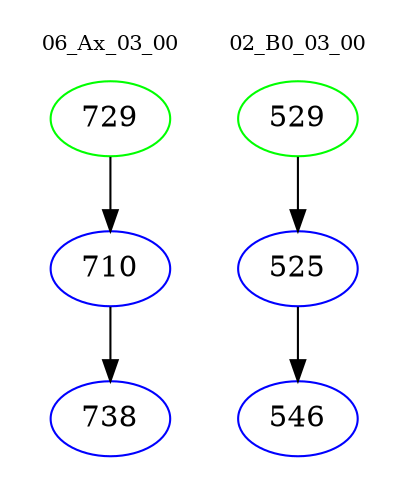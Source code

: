 digraph{
subgraph cluster_0 {
color = white
label = "06_Ax_03_00";
fontsize=10;
T0_729 [label="729", color="green"]
T0_729 -> T0_710 [color="black"]
T0_710 [label="710", color="blue"]
T0_710 -> T0_738 [color="black"]
T0_738 [label="738", color="blue"]
}
subgraph cluster_1 {
color = white
label = "02_B0_03_00";
fontsize=10;
T1_529 [label="529", color="green"]
T1_529 -> T1_525 [color="black"]
T1_525 [label="525", color="blue"]
T1_525 -> T1_546 [color="black"]
T1_546 [label="546", color="blue"]
}
}
